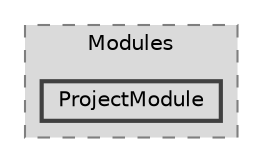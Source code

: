 digraph "Engine/Modules/ProjectModule"
{
 // LATEX_PDF_SIZE
  bgcolor="transparent";
  edge [fontname=Helvetica,fontsize=10,labelfontname=Helvetica,labelfontsize=10];
  node [fontname=Helvetica,fontsize=10,shape=box,height=0.2,width=0.4];
  compound=true
  subgraph clusterdir_5730a32ba65843f7d6a4af6f0645845c {
    graph [ bgcolor="#dadada", pencolor="grey50", label="Modules", fontname=Helvetica,fontsize=10 style="filled,dashed", URL="dir_5730a32ba65843f7d6a4af6f0645845c.html",tooltip=""]
  dir_dd212b4d24fdb12677e68105577ec808 [label="ProjectModule", fillcolor="#dadada", color="grey25", style="filled,bold", URL="dir_dd212b4d24fdb12677e68105577ec808.html",tooltip=""];
  }
}
